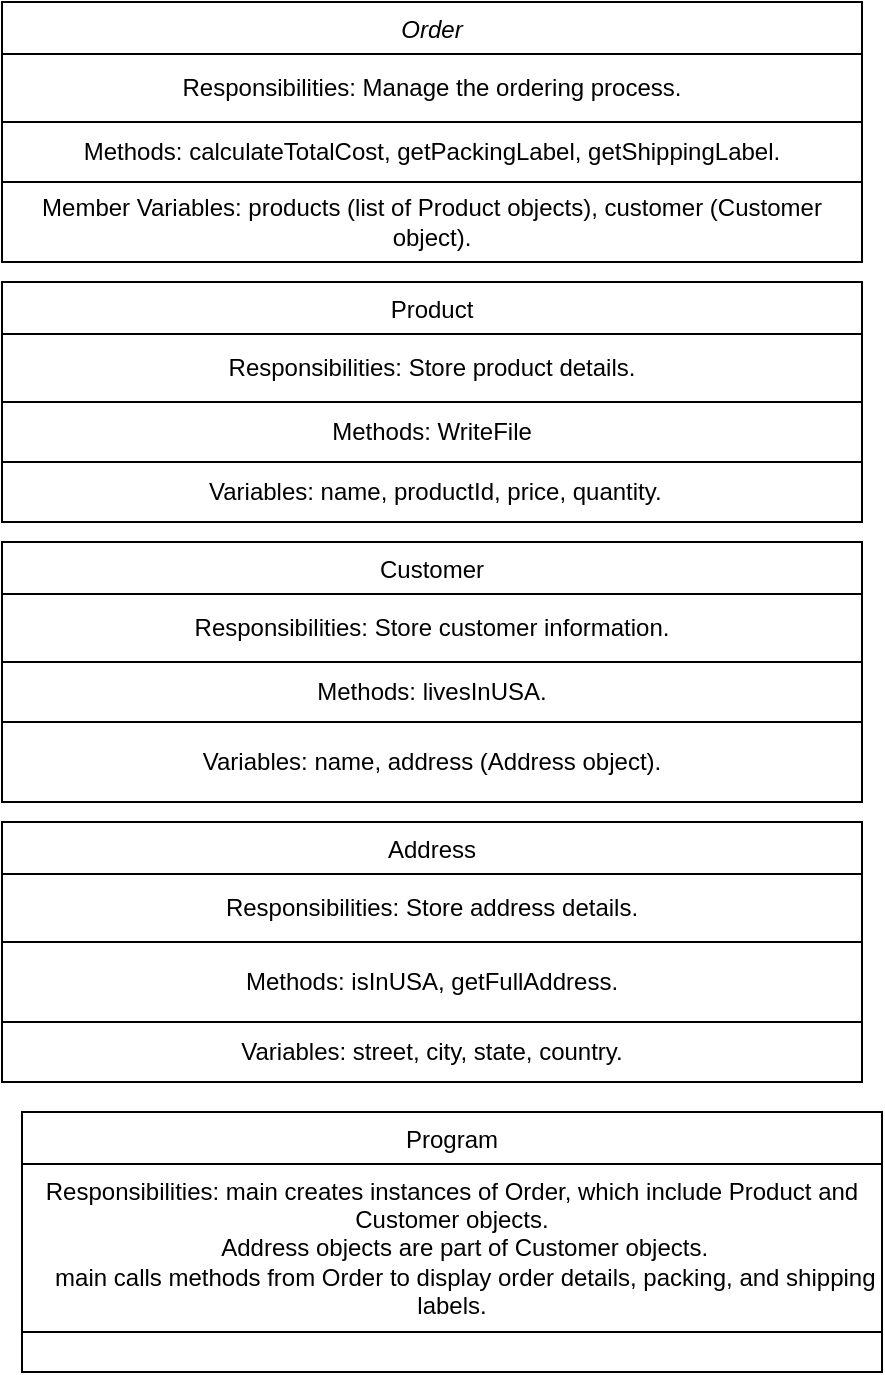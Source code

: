<mxfile version="22.1.2" type="device">
  <diagram id="C5RBs43oDa-KdzZeNtuy" name="Page-1">
    <mxGraphModel dx="1434" dy="836" grid="1" gridSize="10" guides="1" tooltips="1" connect="1" arrows="1" fold="1" page="1" pageScale="1" pageWidth="827" pageHeight="1169" math="0" shadow="0">
      <root>
        <mxCell id="WIyWlLk6GJQsqaUBKTNV-0" />
        <mxCell id="WIyWlLk6GJQsqaUBKTNV-1" parent="WIyWlLk6GJQsqaUBKTNV-0" />
        <mxCell id="zkfFHV4jXpPFQw0GAbJ--0" value="Order" style="swimlane;fontStyle=2;align=center;verticalAlign=top;childLayout=stackLayout;horizontal=1;startSize=26;horizontalStack=0;resizeParent=1;resizeLast=0;collapsible=1;marginBottom=0;rounded=0;shadow=0;strokeWidth=1;" parent="WIyWlLk6GJQsqaUBKTNV-1" vertex="1">
          <mxGeometry x="180" y="30" width="430" height="130" as="geometry">
            <mxRectangle x="230" y="140" width="160" height="26" as="alternateBounds" />
          </mxGeometry>
        </mxCell>
        <mxCell id="EVggDrKLtGYAACbI0Jnb-0" value="Responsibilities: Manage the ordering process." style="whiteSpace=wrap;html=1;" parent="zkfFHV4jXpPFQw0GAbJ--0" vertex="1">
          <mxGeometry y="26" width="430" height="34" as="geometry" />
        </mxCell>
        <mxCell id="EVggDrKLtGYAACbI0Jnb-1" value="Methods: calculateTotalCost, getPackingLabel, getShippingLabel." style="whiteSpace=wrap;html=1;" parent="zkfFHV4jXpPFQw0GAbJ--0" vertex="1">
          <mxGeometry y="60" width="430" height="30" as="geometry" />
        </mxCell>
        <mxCell id="EVggDrKLtGYAACbI0Jnb-2" value="Member Variables: products (list of Product objects), customer (Customer object)." style="whiteSpace=wrap;html=1;" parent="zkfFHV4jXpPFQw0GAbJ--0" vertex="1">
          <mxGeometry y="90" width="430" height="40" as="geometry" />
        </mxCell>
        <mxCell id="zkfFHV4jXpPFQw0GAbJ--6" value="Product" style="swimlane;fontStyle=0;align=center;verticalAlign=top;childLayout=stackLayout;horizontal=1;startSize=26;horizontalStack=0;resizeParent=1;resizeLast=0;collapsible=1;marginBottom=0;rounded=0;shadow=0;strokeWidth=1;" parent="WIyWlLk6GJQsqaUBKTNV-1" vertex="1">
          <mxGeometry x="180" y="170" width="430" height="120" as="geometry">
            <mxRectangle x="130" y="380" width="160" height="26" as="alternateBounds" />
          </mxGeometry>
        </mxCell>
        <mxCell id="EVggDrKLtGYAACbI0Jnb-4" value="Responsibilities: Store product details." style="whiteSpace=wrap;html=1;" parent="zkfFHV4jXpPFQw0GAbJ--6" vertex="1">
          <mxGeometry y="26" width="430" height="34" as="geometry" />
        </mxCell>
        <mxCell id="EVggDrKLtGYAACbI0Jnb-5" value="Methods: WriteFile" style="whiteSpace=wrap;html=1;" parent="zkfFHV4jXpPFQw0GAbJ--6" vertex="1">
          <mxGeometry y="60" width="430" height="30" as="geometry" />
        </mxCell>
        <mxCell id="EVggDrKLtGYAACbI0Jnb-6" value="&amp;nbsp;Variables: name, productId, price, quantity." style="whiteSpace=wrap;html=1;" parent="zkfFHV4jXpPFQw0GAbJ--6" vertex="1">
          <mxGeometry y="90" width="430" height="30" as="geometry" />
        </mxCell>
        <mxCell id="zkfFHV4jXpPFQw0GAbJ--13" value="Customer" style="swimlane;fontStyle=0;align=center;verticalAlign=top;childLayout=stackLayout;horizontal=1;startSize=26;horizontalStack=0;resizeParent=1;resizeLast=0;collapsible=1;marginBottom=0;rounded=0;shadow=0;strokeWidth=1;" parent="WIyWlLk6GJQsqaUBKTNV-1" vertex="1">
          <mxGeometry x="180" y="300" width="430" height="130" as="geometry">
            <mxRectangle x="340" y="380" width="170" height="26" as="alternateBounds" />
          </mxGeometry>
        </mxCell>
        <mxCell id="EVggDrKLtGYAACbI0Jnb-7" value="Responsibilities: Store customer information." style="whiteSpace=wrap;html=1;" parent="zkfFHV4jXpPFQw0GAbJ--13" vertex="1">
          <mxGeometry y="26" width="430" height="34" as="geometry" />
        </mxCell>
        <mxCell id="EVggDrKLtGYAACbI0Jnb-8" value="Methods: livesInUSA." style="whiteSpace=wrap;html=1;" parent="zkfFHV4jXpPFQw0GAbJ--13" vertex="1">
          <mxGeometry y="60" width="430" height="30" as="geometry" />
        </mxCell>
        <mxCell id="EVggDrKLtGYAACbI0Jnb-9" value="Variables: name, address (Address object)." style="whiteSpace=wrap;html=1;" parent="zkfFHV4jXpPFQw0GAbJ--13" vertex="1">
          <mxGeometry y="90" width="430" height="40" as="geometry" />
        </mxCell>
        <mxCell id="zkfFHV4jXpPFQw0GAbJ--17" value="Address" style="swimlane;fontStyle=0;align=center;verticalAlign=top;childLayout=stackLayout;horizontal=1;startSize=26;horizontalStack=0;resizeParent=1;resizeLast=0;collapsible=1;marginBottom=0;rounded=0;shadow=0;strokeWidth=1;" parent="WIyWlLk6GJQsqaUBKTNV-1" vertex="1">
          <mxGeometry x="180" y="440" width="430" height="130" as="geometry">
            <mxRectangle x="550" y="140" width="160" height="26" as="alternateBounds" />
          </mxGeometry>
        </mxCell>
        <mxCell id="EVggDrKLtGYAACbI0Jnb-10" value="Responsibilities: Store address details." style="whiteSpace=wrap;html=1;" parent="zkfFHV4jXpPFQw0GAbJ--17" vertex="1">
          <mxGeometry y="26" width="430" height="34" as="geometry" />
        </mxCell>
        <mxCell id="EVggDrKLtGYAACbI0Jnb-11" value="Methods: isInUSA, getFullAddress." style="whiteSpace=wrap;html=1;" parent="zkfFHV4jXpPFQw0GAbJ--17" vertex="1">
          <mxGeometry y="60" width="430" height="40" as="geometry" />
        </mxCell>
        <mxCell id="EVggDrKLtGYAACbI0Jnb-12" value="Variables: street, city, state, country." style="whiteSpace=wrap;html=1;" parent="zkfFHV4jXpPFQw0GAbJ--17" vertex="1">
          <mxGeometry y="100" width="430" height="30" as="geometry" />
        </mxCell>
        <mxCell id="EVggDrKLtGYAACbI0Jnb-15" value="Program" style="swimlane;fontStyle=0;align=center;verticalAlign=top;childLayout=stackLayout;horizontal=1;startSize=26;horizontalStack=0;resizeParent=1;resizeLast=0;collapsible=1;marginBottom=0;rounded=0;shadow=0;strokeWidth=1;" parent="WIyWlLk6GJQsqaUBKTNV-1" vertex="1">
          <mxGeometry x="190" y="585" width="430" height="130" as="geometry">
            <mxRectangle x="550" y="140" width="160" height="26" as="alternateBounds" />
          </mxGeometry>
        </mxCell>
        <mxCell id="EVggDrKLtGYAACbI0Jnb-16" value="Responsibilities:&amp;nbsp;main creates instances of Order, which include Product and Customer objects.&lt;div&gt;&amp;nbsp; &amp;nbsp; Address objects are part of Customer objects.&lt;/div&gt;&lt;div&gt;&amp;nbsp; &amp;nbsp; main calls methods from Order to display order details, packing, and shipping labels.&lt;/div&gt;" style="whiteSpace=wrap;html=1;" parent="EVggDrKLtGYAACbI0Jnb-15" vertex="1">
          <mxGeometry y="26" width="430" height="84" as="geometry" />
        </mxCell>
      </root>
    </mxGraphModel>
  </diagram>
</mxfile>
